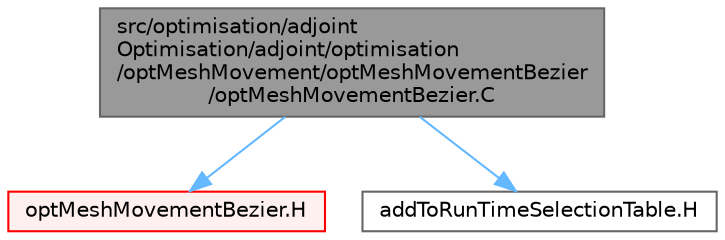 digraph "src/optimisation/adjointOptimisation/adjoint/optimisation/optMeshMovement/optMeshMovementBezier/optMeshMovementBezier.C"
{
 // LATEX_PDF_SIZE
  bgcolor="transparent";
  edge [fontname=Helvetica,fontsize=10,labelfontname=Helvetica,labelfontsize=10];
  node [fontname=Helvetica,fontsize=10,shape=box,height=0.2,width=0.4];
  Node1 [id="Node000001",label="src/optimisation/adjoint\lOptimisation/adjoint/optimisation\l/optMeshMovement/optMeshMovementBezier\l/optMeshMovementBezier.C",height=0.2,width=0.4,color="gray40", fillcolor="grey60", style="filled", fontcolor="black",tooltip=" "];
  Node1 -> Node2 [id="edge1_Node000001_Node000002",color="steelblue1",style="solid",tooltip=" "];
  Node2 [id="Node000002",label="optMeshMovementBezier.H",height=0.2,width=0.4,color="red", fillcolor="#FFF0F0", style="filled",URL="$optMeshMovementBezier_8H.html",tooltip=" "];
  Node1 -> Node428 [id="edge2_Node000001_Node000428",color="steelblue1",style="solid",tooltip=" "];
  Node428 [id="Node000428",label="addToRunTimeSelectionTable.H",height=0.2,width=0.4,color="grey40", fillcolor="white", style="filled",URL="$addToRunTimeSelectionTable_8H.html",tooltip="Macros for easy insertion into run-time selection tables."];
}
